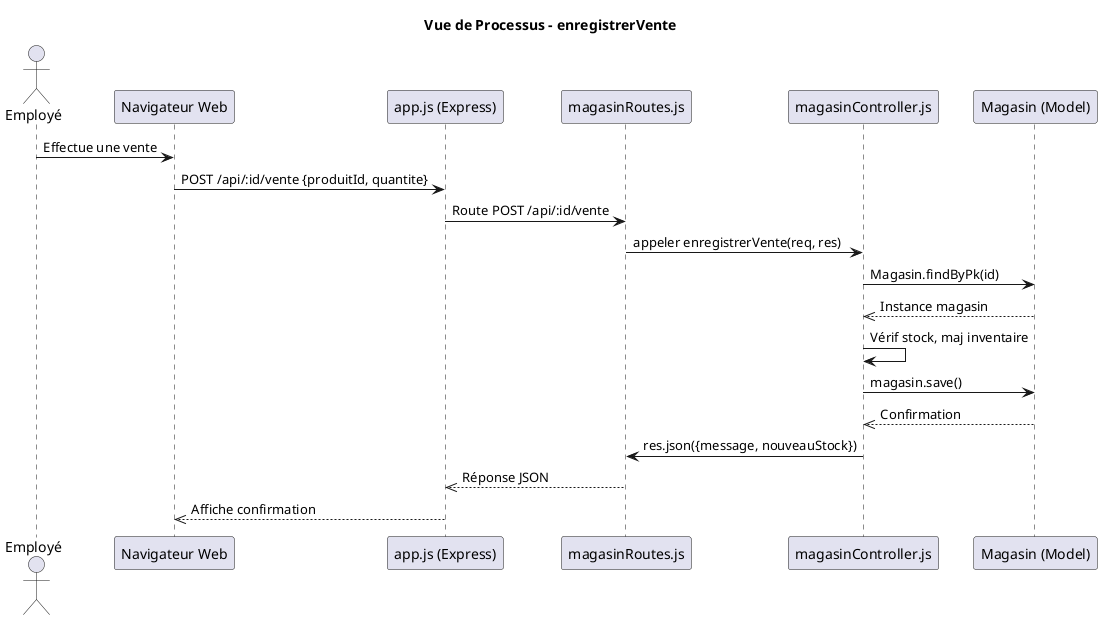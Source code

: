 @startuml
title Vue de Processus – enregistrerVente

actor "Employé" as user
participant "Navigateur Web" as browser
participant "app.js (Express)" as app
participant "magasinRoutes.js" as route
participant "magasinController.js" as ctrl
participant "Magasin (Model)" as magasin

user -> browser : Effectue une vente
browser -> app : POST /api/:id/vente {produitId, quantite}
app -> route : Route POST /api/:id/vente
route -> ctrl : appeler enregistrerVente(req, res)
ctrl -> magasin : Magasin.findByPk(id)
magasin -->> ctrl : Instance magasin
ctrl -> ctrl : Vérif stock, maj inventaire
ctrl -> magasin : magasin.save()
magasin -->> ctrl : Confirmation
ctrl -> route : res.json({message, nouveauStock})
route -->> app : Réponse JSON
app -->> browser : Affiche confirmation
@enduml 